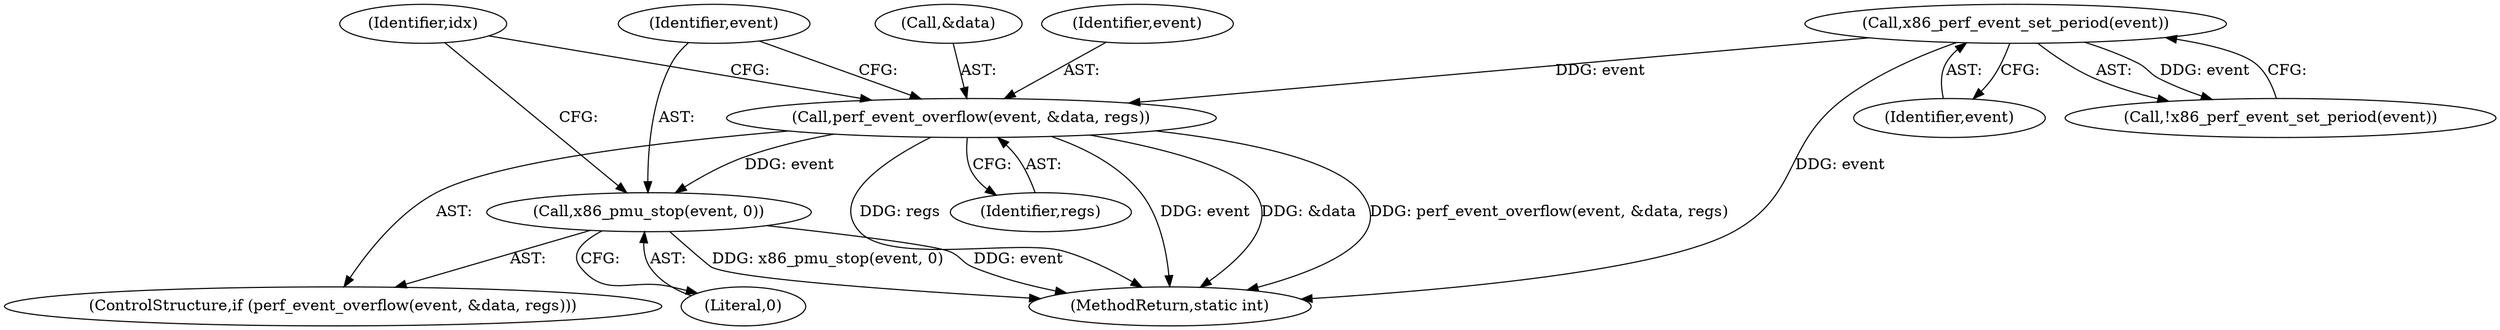 digraph "0_linux_a8b0ca17b80e92faab46ee7179ba9e99ccb61233_49@pointer" {
"1000202" [label="(Call,perf_event_overflow(event, &data, regs))"];
"1000198" [label="(Call,x86_perf_event_set_period(event))"];
"1000207" [label="(Call,x86_pmu_stop(event, 0))"];
"1000136" [label="(Identifier,idx)"];
"1000198" [label="(Call,x86_perf_event_set_period(event))"];
"1000209" [label="(Literal,0)"];
"1000199" [label="(Identifier,event)"];
"1000197" [label="(Call,!x86_perf_event_set_period(event))"];
"1000208" [label="(Identifier,event)"];
"1000202" [label="(Call,perf_event_overflow(event, &data, regs))"];
"1000201" [label="(ControlStructure,if (perf_event_overflow(event, &data, regs)))"];
"1000219" [label="(MethodReturn,static int)"];
"1000207" [label="(Call,x86_pmu_stop(event, 0))"];
"1000203" [label="(Identifier,event)"];
"1000204" [label="(Call,&data)"];
"1000206" [label="(Identifier,regs)"];
"1000202" -> "1000201"  [label="AST: "];
"1000202" -> "1000206"  [label="CFG: "];
"1000203" -> "1000202"  [label="AST: "];
"1000204" -> "1000202"  [label="AST: "];
"1000206" -> "1000202"  [label="AST: "];
"1000208" -> "1000202"  [label="CFG: "];
"1000136" -> "1000202"  [label="CFG: "];
"1000202" -> "1000219"  [label="DDG: regs"];
"1000202" -> "1000219"  [label="DDG: event"];
"1000202" -> "1000219"  [label="DDG: &data"];
"1000202" -> "1000219"  [label="DDG: perf_event_overflow(event, &data, regs)"];
"1000198" -> "1000202"  [label="DDG: event"];
"1000202" -> "1000207"  [label="DDG: event"];
"1000198" -> "1000197"  [label="AST: "];
"1000198" -> "1000199"  [label="CFG: "];
"1000199" -> "1000198"  [label="AST: "];
"1000197" -> "1000198"  [label="CFG: "];
"1000198" -> "1000219"  [label="DDG: event"];
"1000198" -> "1000197"  [label="DDG: event"];
"1000207" -> "1000201"  [label="AST: "];
"1000207" -> "1000209"  [label="CFG: "];
"1000208" -> "1000207"  [label="AST: "];
"1000209" -> "1000207"  [label="AST: "];
"1000136" -> "1000207"  [label="CFG: "];
"1000207" -> "1000219"  [label="DDG: event"];
"1000207" -> "1000219"  [label="DDG: x86_pmu_stop(event, 0)"];
}
